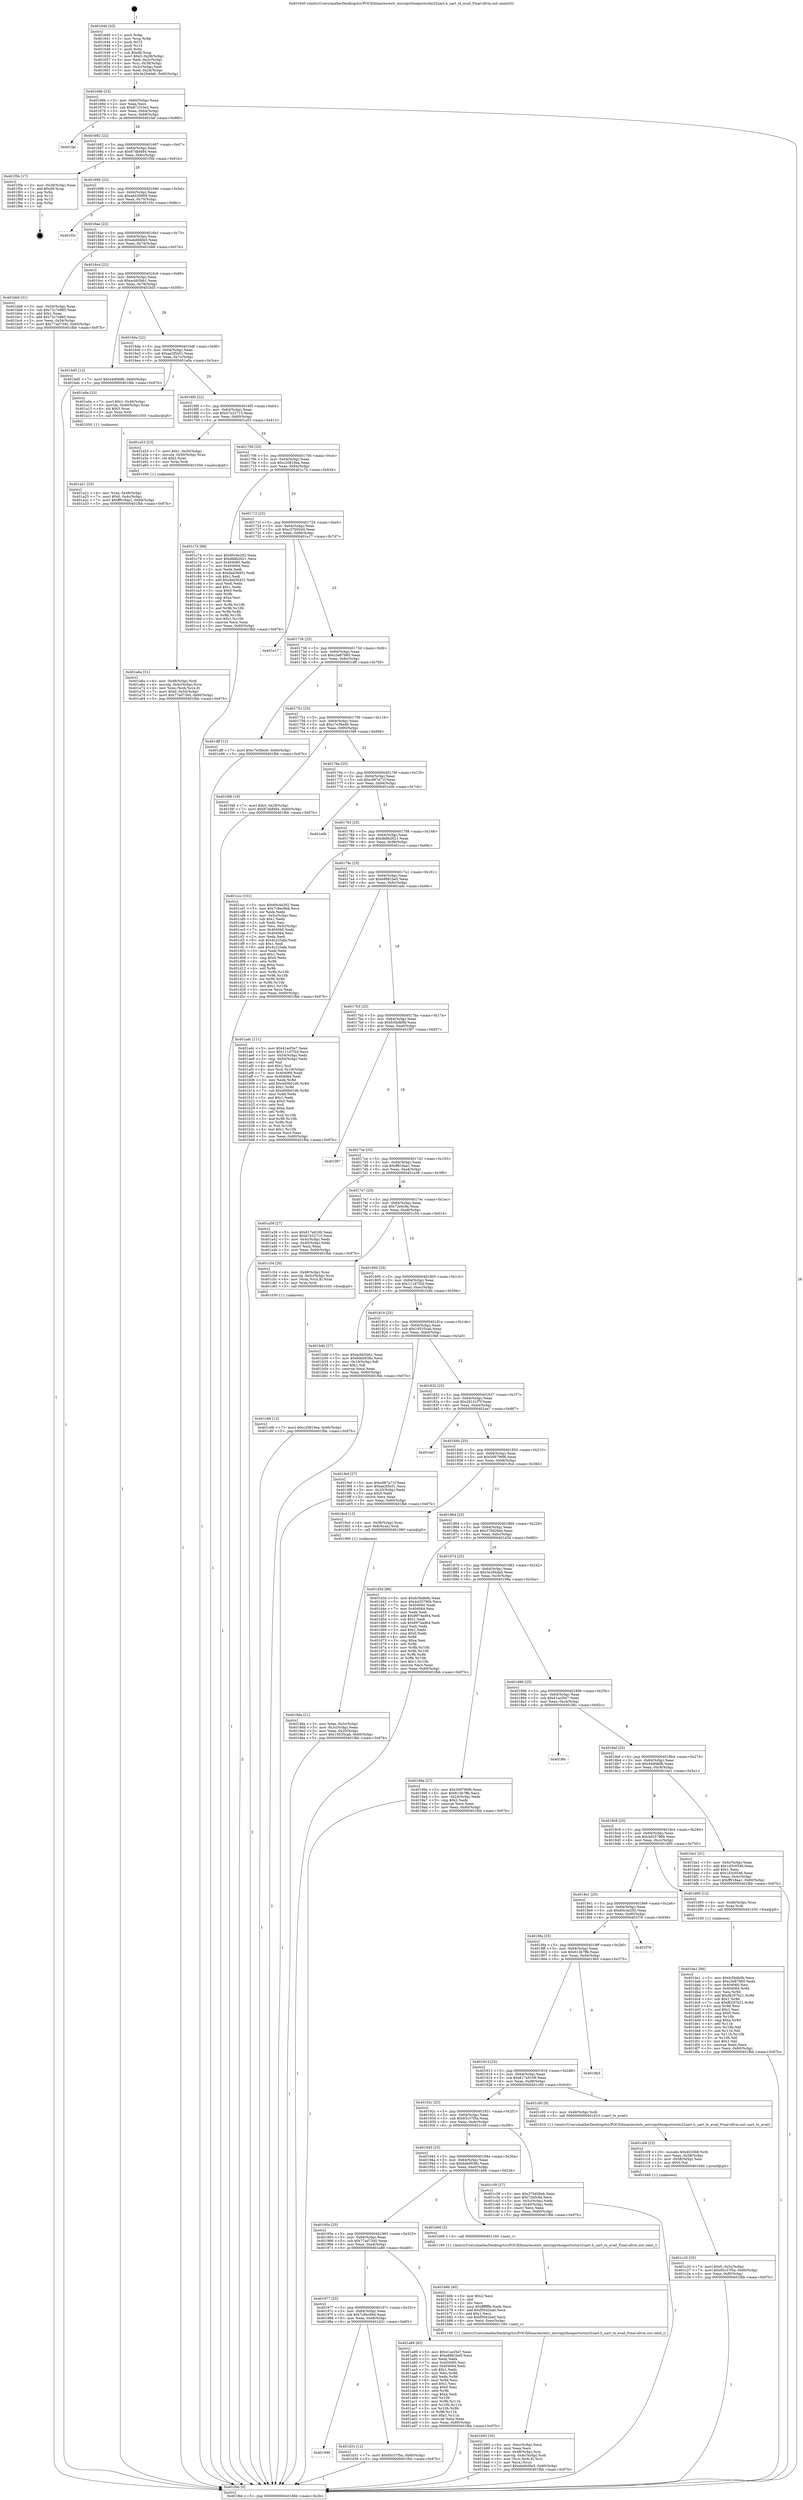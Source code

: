 digraph "0x401640" {
  label = "0x401640 (/mnt/c/Users/mathe/Desktop/tcc/POCII/binaries/extr_micropythonportsstm32uart.h_uart_tx_avail_Final-ollvm.out::main(0))"
  labelloc = "t"
  node[shape=record]

  Entry [label="",width=0.3,height=0.3,shape=circle,fillcolor=black,style=filled]
  "0x40166b" [label="{
     0x40166b [23]\l
     | [instrs]\l
     &nbsp;&nbsp;0x40166b \<+3\>: mov -0x60(%rbp),%eax\l
     &nbsp;&nbsp;0x40166e \<+2\>: mov %eax,%ecx\l
     &nbsp;&nbsp;0x401670 \<+6\>: sub $0x871f10e2,%ecx\l
     &nbsp;&nbsp;0x401676 \<+3\>: mov %eax,-0x64(%rbp)\l
     &nbsp;&nbsp;0x401679 \<+3\>: mov %ecx,-0x68(%rbp)\l
     &nbsp;&nbsp;0x40167c \<+6\>: je 0000000000401faf \<main+0x96f\>\l
  }"]
  "0x401faf" [label="{
     0x401faf\l
  }", style=dashed]
  "0x401682" [label="{
     0x401682 [22]\l
     | [instrs]\l
     &nbsp;&nbsp;0x401682 \<+5\>: jmp 0000000000401687 \<main+0x47\>\l
     &nbsp;&nbsp;0x401687 \<+3\>: mov -0x64(%rbp),%eax\l
     &nbsp;&nbsp;0x40168a \<+5\>: sub $0x87dbf484,%eax\l
     &nbsp;&nbsp;0x40168f \<+3\>: mov %eax,-0x6c(%rbp)\l
     &nbsp;&nbsp;0x401692 \<+6\>: je 0000000000401f5b \<main+0x91b\>\l
  }"]
  Exit [label="",width=0.3,height=0.3,shape=circle,fillcolor=black,style=filled,peripheries=2]
  "0x401f5b" [label="{
     0x401f5b [17]\l
     | [instrs]\l
     &nbsp;&nbsp;0x401f5b \<+3\>: mov -0x28(%rbp),%eax\l
     &nbsp;&nbsp;0x401f5e \<+7\>: add $0xd8,%rsp\l
     &nbsp;&nbsp;0x401f65 \<+1\>: pop %rbx\l
     &nbsp;&nbsp;0x401f66 \<+2\>: pop %r14\l
     &nbsp;&nbsp;0x401f68 \<+2\>: pop %r15\l
     &nbsp;&nbsp;0x401f6a \<+1\>: pop %rbp\l
     &nbsp;&nbsp;0x401f6b \<+1\>: ret\l
  }"]
  "0x401698" [label="{
     0x401698 [22]\l
     | [instrs]\l
     &nbsp;&nbsp;0x401698 \<+5\>: jmp 000000000040169d \<main+0x5d\>\l
     &nbsp;&nbsp;0x40169d \<+3\>: mov -0x64(%rbp),%eax\l
     &nbsp;&nbsp;0x4016a0 \<+5\>: sub $0xa6430904,%eax\l
     &nbsp;&nbsp;0x4016a5 \<+3\>: mov %eax,-0x70(%rbp)\l
     &nbsp;&nbsp;0x4016a8 \<+6\>: je 0000000000401f3c \<main+0x8fc\>\l
  }"]
  "0x401da1" [label="{
     0x401da1 [94]\l
     | [instrs]\l
     &nbsp;&nbsp;0x401da1 \<+5\>: mov $0xfc5bdb9b,%ecx\l
     &nbsp;&nbsp;0x401da6 \<+5\>: mov $0xc3e87985,%edx\l
     &nbsp;&nbsp;0x401dab \<+7\>: mov 0x404060,%esi\l
     &nbsp;&nbsp;0x401db2 \<+8\>: mov 0x404064,%r8d\l
     &nbsp;&nbsp;0x401dba \<+3\>: mov %esi,%r9d\l
     &nbsp;&nbsp;0x401dbd \<+7\>: add $0xf6297b21,%r9d\l
     &nbsp;&nbsp;0x401dc4 \<+4\>: sub $0x1,%r9d\l
     &nbsp;&nbsp;0x401dc8 \<+7\>: sub $0xf6297b21,%r9d\l
     &nbsp;&nbsp;0x401dcf \<+4\>: imul %r9d,%esi\l
     &nbsp;&nbsp;0x401dd3 \<+3\>: and $0x1,%esi\l
     &nbsp;&nbsp;0x401dd6 \<+3\>: cmp $0x0,%esi\l
     &nbsp;&nbsp;0x401dd9 \<+4\>: sete %r10b\l
     &nbsp;&nbsp;0x401ddd \<+4\>: cmp $0xa,%r8d\l
     &nbsp;&nbsp;0x401de1 \<+4\>: setl %r11b\l
     &nbsp;&nbsp;0x401de5 \<+3\>: mov %r10b,%bl\l
     &nbsp;&nbsp;0x401de8 \<+3\>: and %r11b,%bl\l
     &nbsp;&nbsp;0x401deb \<+3\>: xor %r11b,%r10b\l
     &nbsp;&nbsp;0x401dee \<+3\>: or %r10b,%bl\l
     &nbsp;&nbsp;0x401df1 \<+3\>: test $0x1,%bl\l
     &nbsp;&nbsp;0x401df4 \<+3\>: cmovne %edx,%ecx\l
     &nbsp;&nbsp;0x401df7 \<+3\>: mov %ecx,-0x60(%rbp)\l
     &nbsp;&nbsp;0x401dfa \<+5\>: jmp 0000000000401fbb \<main+0x97b\>\l
  }"]
  "0x401f3c" [label="{
     0x401f3c\l
  }", style=dashed]
  "0x4016ae" [label="{
     0x4016ae [22]\l
     | [instrs]\l
     &nbsp;&nbsp;0x4016ae \<+5\>: jmp 00000000004016b3 \<main+0x73\>\l
     &nbsp;&nbsp;0x4016b3 \<+3\>: mov -0x64(%rbp),%eax\l
     &nbsp;&nbsp;0x4016b6 \<+5\>: sub $0xabd0d0e5,%eax\l
     &nbsp;&nbsp;0x4016bb \<+3\>: mov %eax,-0x74(%rbp)\l
     &nbsp;&nbsp;0x4016be \<+6\>: je 0000000000401bb6 \<main+0x576\>\l
  }"]
  "0x401990" [label="{
     0x401990\l
  }", style=dashed]
  "0x401bb6" [label="{
     0x401bb6 [31]\l
     | [instrs]\l
     &nbsp;&nbsp;0x401bb6 \<+3\>: mov -0x54(%rbp),%eax\l
     &nbsp;&nbsp;0x401bb9 \<+5\>: sub $0x72c7e885,%eax\l
     &nbsp;&nbsp;0x401bbe \<+3\>: add $0x1,%eax\l
     &nbsp;&nbsp;0x401bc1 \<+5\>: add $0x72c7e885,%eax\l
     &nbsp;&nbsp;0x401bc6 \<+3\>: mov %eax,-0x54(%rbp)\l
     &nbsp;&nbsp;0x401bc9 \<+7\>: movl $0x77ad7340,-0x60(%rbp)\l
     &nbsp;&nbsp;0x401bd0 \<+5\>: jmp 0000000000401fbb \<main+0x97b\>\l
  }"]
  "0x4016c4" [label="{
     0x4016c4 [22]\l
     | [instrs]\l
     &nbsp;&nbsp;0x4016c4 \<+5\>: jmp 00000000004016c9 \<main+0x89\>\l
     &nbsp;&nbsp;0x4016c9 \<+3\>: mov -0x64(%rbp),%eax\l
     &nbsp;&nbsp;0x4016cc \<+5\>: sub $0xacbb5bb1,%eax\l
     &nbsp;&nbsp;0x4016d1 \<+3\>: mov %eax,-0x78(%rbp)\l
     &nbsp;&nbsp;0x4016d4 \<+6\>: je 0000000000401bd5 \<main+0x595\>\l
  }"]
  "0x401d31" [label="{
     0x401d31 [12]\l
     | [instrs]\l
     &nbsp;&nbsp;0x401d31 \<+7\>: movl $0x65c37f5a,-0x60(%rbp)\l
     &nbsp;&nbsp;0x401d38 \<+5\>: jmp 0000000000401fbb \<main+0x97b\>\l
  }"]
  "0x401bd5" [label="{
     0x401bd5 [12]\l
     | [instrs]\l
     &nbsp;&nbsp;0x401bd5 \<+7\>: movl $0x44df46fb,-0x60(%rbp)\l
     &nbsp;&nbsp;0x401bdc \<+5\>: jmp 0000000000401fbb \<main+0x97b\>\l
  }"]
  "0x4016da" [label="{
     0x4016da [22]\l
     | [instrs]\l
     &nbsp;&nbsp;0x4016da \<+5\>: jmp 00000000004016df \<main+0x9f\>\l
     &nbsp;&nbsp;0x4016df \<+3\>: mov -0x64(%rbp),%eax\l
     &nbsp;&nbsp;0x4016e2 \<+5\>: sub $0xae2f5e51,%eax\l
     &nbsp;&nbsp;0x4016e7 \<+3\>: mov %eax,-0x7c(%rbp)\l
     &nbsp;&nbsp;0x4016ea \<+6\>: je 0000000000401a0a \<main+0x3ca\>\l
  }"]
  "0x401c68" [label="{
     0x401c68 [12]\l
     | [instrs]\l
     &nbsp;&nbsp;0x401c68 \<+7\>: movl $0xc20819ea,-0x60(%rbp)\l
     &nbsp;&nbsp;0x401c6f \<+5\>: jmp 0000000000401fbb \<main+0x97b\>\l
  }"]
  "0x401a0a" [label="{
     0x401a0a [23]\l
     | [instrs]\l
     &nbsp;&nbsp;0x401a0a \<+7\>: movl $0x1,-0x40(%rbp)\l
     &nbsp;&nbsp;0x401a11 \<+4\>: movslq -0x40(%rbp),%rax\l
     &nbsp;&nbsp;0x401a15 \<+4\>: shl $0x3,%rax\l
     &nbsp;&nbsp;0x401a19 \<+3\>: mov %rax,%rdi\l
     &nbsp;&nbsp;0x401a1c \<+5\>: call 0000000000401050 \<malloc@plt\>\l
     | [calls]\l
     &nbsp;&nbsp;0x401050 \{1\} (unknown)\l
  }"]
  "0x4016f0" [label="{
     0x4016f0 [22]\l
     | [instrs]\l
     &nbsp;&nbsp;0x4016f0 \<+5\>: jmp 00000000004016f5 \<main+0xb5\>\l
     &nbsp;&nbsp;0x4016f5 \<+3\>: mov -0x64(%rbp),%eax\l
     &nbsp;&nbsp;0x4016f8 \<+5\>: sub $0xb7e22715,%eax\l
     &nbsp;&nbsp;0x4016fd \<+3\>: mov %eax,-0x80(%rbp)\l
     &nbsp;&nbsp;0x401700 \<+6\>: je 0000000000401a53 \<main+0x413\>\l
  }"]
  "0x401c20" [label="{
     0x401c20 [25]\l
     | [instrs]\l
     &nbsp;&nbsp;0x401c20 \<+7\>: movl $0x0,-0x5c(%rbp)\l
     &nbsp;&nbsp;0x401c27 \<+7\>: movl $0x65c37f5a,-0x60(%rbp)\l
     &nbsp;&nbsp;0x401c2e \<+6\>: mov %eax,-0xf0(%rbp)\l
     &nbsp;&nbsp;0x401c34 \<+5\>: jmp 0000000000401fbb \<main+0x97b\>\l
  }"]
  "0x401a53" [label="{
     0x401a53 [23]\l
     | [instrs]\l
     &nbsp;&nbsp;0x401a53 \<+7\>: movl $0x1,-0x50(%rbp)\l
     &nbsp;&nbsp;0x401a5a \<+4\>: movslq -0x50(%rbp),%rax\l
     &nbsp;&nbsp;0x401a5e \<+4\>: shl $0x2,%rax\l
     &nbsp;&nbsp;0x401a62 \<+3\>: mov %rax,%rdi\l
     &nbsp;&nbsp;0x401a65 \<+5\>: call 0000000000401050 \<malloc@plt\>\l
     | [calls]\l
     &nbsp;&nbsp;0x401050 \{1\} (unknown)\l
  }"]
  "0x401706" [label="{
     0x401706 [25]\l
     | [instrs]\l
     &nbsp;&nbsp;0x401706 \<+5\>: jmp 000000000040170b \<main+0xcb\>\l
     &nbsp;&nbsp;0x40170b \<+3\>: mov -0x64(%rbp),%eax\l
     &nbsp;&nbsp;0x40170e \<+5\>: sub $0xc20819ea,%eax\l
     &nbsp;&nbsp;0x401713 \<+6\>: mov %eax,-0x84(%rbp)\l
     &nbsp;&nbsp;0x401719 \<+6\>: je 0000000000401c74 \<main+0x634\>\l
  }"]
  "0x401c09" [label="{
     0x401c09 [23]\l
     | [instrs]\l
     &nbsp;&nbsp;0x401c09 \<+10\>: movabs $0x4020b6,%rdi\l
     &nbsp;&nbsp;0x401c13 \<+3\>: mov %eax,-0x58(%rbp)\l
     &nbsp;&nbsp;0x401c16 \<+3\>: mov -0x58(%rbp),%esi\l
     &nbsp;&nbsp;0x401c19 \<+2\>: mov $0x0,%al\l
     &nbsp;&nbsp;0x401c1b \<+5\>: call 0000000000401040 \<printf@plt\>\l
     | [calls]\l
     &nbsp;&nbsp;0x401040 \{1\} (unknown)\l
  }"]
  "0x401c74" [label="{
     0x401c74 [88]\l
     | [instrs]\l
     &nbsp;&nbsp;0x401c74 \<+5\>: mov $0x60c4e292,%eax\l
     &nbsp;&nbsp;0x401c79 \<+5\>: mov $0xdb8b2621,%ecx\l
     &nbsp;&nbsp;0x401c7e \<+7\>: mov 0x404060,%edx\l
     &nbsp;&nbsp;0x401c85 \<+7\>: mov 0x404064,%esi\l
     &nbsp;&nbsp;0x401c8c \<+2\>: mov %edx,%edi\l
     &nbsp;&nbsp;0x401c8e \<+6\>: sub $0xdad36451,%edi\l
     &nbsp;&nbsp;0x401c94 \<+3\>: sub $0x1,%edi\l
     &nbsp;&nbsp;0x401c97 \<+6\>: add $0xdad36451,%edi\l
     &nbsp;&nbsp;0x401c9d \<+3\>: imul %edi,%edx\l
     &nbsp;&nbsp;0x401ca0 \<+3\>: and $0x1,%edx\l
     &nbsp;&nbsp;0x401ca3 \<+3\>: cmp $0x0,%edx\l
     &nbsp;&nbsp;0x401ca6 \<+4\>: sete %r8b\l
     &nbsp;&nbsp;0x401caa \<+3\>: cmp $0xa,%esi\l
     &nbsp;&nbsp;0x401cad \<+4\>: setl %r9b\l
     &nbsp;&nbsp;0x401cb1 \<+3\>: mov %r8b,%r10b\l
     &nbsp;&nbsp;0x401cb4 \<+3\>: and %r9b,%r10b\l
     &nbsp;&nbsp;0x401cb7 \<+3\>: xor %r9b,%r8b\l
     &nbsp;&nbsp;0x401cba \<+3\>: or %r8b,%r10b\l
     &nbsp;&nbsp;0x401cbd \<+4\>: test $0x1,%r10b\l
     &nbsp;&nbsp;0x401cc1 \<+3\>: cmovne %ecx,%eax\l
     &nbsp;&nbsp;0x401cc4 \<+3\>: mov %eax,-0x60(%rbp)\l
     &nbsp;&nbsp;0x401cc7 \<+5\>: jmp 0000000000401fbb \<main+0x97b\>\l
  }"]
  "0x40171f" [label="{
     0x40171f [25]\l
     | [instrs]\l
     &nbsp;&nbsp;0x40171f \<+5\>: jmp 0000000000401724 \<main+0xe4\>\l
     &nbsp;&nbsp;0x401724 \<+3\>: mov -0x64(%rbp),%eax\l
     &nbsp;&nbsp;0x401727 \<+5\>: sub $0xc37b92d4,%eax\l
     &nbsp;&nbsp;0x40172c \<+6\>: mov %eax,-0x88(%rbp)\l
     &nbsp;&nbsp;0x401732 \<+6\>: je 0000000000401e17 \<main+0x7d7\>\l
  }"]
  "0x401b93" [label="{
     0x401b93 [35]\l
     | [instrs]\l
     &nbsp;&nbsp;0x401b93 \<+6\>: mov -0xec(%rbp),%ecx\l
     &nbsp;&nbsp;0x401b99 \<+3\>: imul %eax,%ecx\l
     &nbsp;&nbsp;0x401b9c \<+4\>: mov -0x48(%rbp),%rsi\l
     &nbsp;&nbsp;0x401ba0 \<+4\>: movslq -0x4c(%rbp),%rdi\l
     &nbsp;&nbsp;0x401ba4 \<+4\>: mov (%rsi,%rdi,8),%rsi\l
     &nbsp;&nbsp;0x401ba8 \<+2\>: mov %ecx,(%rsi)\l
     &nbsp;&nbsp;0x401baa \<+7\>: movl $0xabd0d0e5,-0x60(%rbp)\l
     &nbsp;&nbsp;0x401bb1 \<+5\>: jmp 0000000000401fbb \<main+0x97b\>\l
  }"]
  "0x401e17" [label="{
     0x401e17\l
  }", style=dashed]
  "0x401738" [label="{
     0x401738 [25]\l
     | [instrs]\l
     &nbsp;&nbsp;0x401738 \<+5\>: jmp 000000000040173d \<main+0xfd\>\l
     &nbsp;&nbsp;0x40173d \<+3\>: mov -0x64(%rbp),%eax\l
     &nbsp;&nbsp;0x401740 \<+5\>: sub $0xc3e87985,%eax\l
     &nbsp;&nbsp;0x401745 \<+6\>: mov %eax,-0x8c(%rbp)\l
     &nbsp;&nbsp;0x40174b \<+6\>: je 0000000000401dff \<main+0x7bf\>\l
  }"]
  "0x401b6b" [label="{
     0x401b6b [40]\l
     | [instrs]\l
     &nbsp;&nbsp;0x401b6b \<+5\>: mov $0x2,%ecx\l
     &nbsp;&nbsp;0x401b70 \<+1\>: cltd\l
     &nbsp;&nbsp;0x401b71 \<+2\>: idiv %ecx\l
     &nbsp;&nbsp;0x401b73 \<+6\>: imul $0xfffffffe,%edx,%ecx\l
     &nbsp;&nbsp;0x401b79 \<+6\>: add $0xf5042ea0,%ecx\l
     &nbsp;&nbsp;0x401b7f \<+3\>: add $0x1,%ecx\l
     &nbsp;&nbsp;0x401b82 \<+6\>: sub $0xf5042ea0,%ecx\l
     &nbsp;&nbsp;0x401b88 \<+6\>: mov %ecx,-0xec(%rbp)\l
     &nbsp;&nbsp;0x401b8e \<+5\>: call 0000000000401160 \<next_i\>\l
     | [calls]\l
     &nbsp;&nbsp;0x401160 \{1\} (/mnt/c/Users/mathe/Desktop/tcc/POCII/binaries/extr_micropythonportsstm32uart.h_uart_tx_avail_Final-ollvm.out::next_i)\l
  }"]
  "0x401dff" [label="{
     0x401dff [12]\l
     | [instrs]\l
     &nbsp;&nbsp;0x401dff \<+7\>: movl $0xc7e36ed0,-0x60(%rbp)\l
     &nbsp;&nbsp;0x401e06 \<+5\>: jmp 0000000000401fbb \<main+0x97b\>\l
  }"]
  "0x401751" [label="{
     0x401751 [25]\l
     | [instrs]\l
     &nbsp;&nbsp;0x401751 \<+5\>: jmp 0000000000401756 \<main+0x116\>\l
     &nbsp;&nbsp;0x401756 \<+3\>: mov -0x64(%rbp),%eax\l
     &nbsp;&nbsp;0x401759 \<+5\>: sub $0xc7e36ed0,%eax\l
     &nbsp;&nbsp;0x40175e \<+6\>: mov %eax,-0x90(%rbp)\l
     &nbsp;&nbsp;0x401764 \<+6\>: je 0000000000401f48 \<main+0x908\>\l
  }"]
  "0x401977" [label="{
     0x401977 [25]\l
     | [instrs]\l
     &nbsp;&nbsp;0x401977 \<+5\>: jmp 000000000040197c \<main+0x33c\>\l
     &nbsp;&nbsp;0x40197c \<+3\>: mov -0x64(%rbp),%eax\l
     &nbsp;&nbsp;0x40197f \<+5\>: sub $0x7c9ec9bd,%eax\l
     &nbsp;&nbsp;0x401984 \<+6\>: mov %eax,-0xe8(%rbp)\l
     &nbsp;&nbsp;0x40198a \<+6\>: je 0000000000401d31 \<main+0x6f1\>\l
  }"]
  "0x401f48" [label="{
     0x401f48 [19]\l
     | [instrs]\l
     &nbsp;&nbsp;0x401f48 \<+7\>: movl $0x0,-0x28(%rbp)\l
     &nbsp;&nbsp;0x401f4f \<+7\>: movl $0x87dbf484,-0x60(%rbp)\l
     &nbsp;&nbsp;0x401f56 \<+5\>: jmp 0000000000401fbb \<main+0x97b\>\l
  }"]
  "0x40176a" [label="{
     0x40176a [25]\l
     | [instrs]\l
     &nbsp;&nbsp;0x40176a \<+5\>: jmp 000000000040176f \<main+0x12f\>\l
     &nbsp;&nbsp;0x40176f \<+3\>: mov -0x64(%rbp),%eax\l
     &nbsp;&nbsp;0x401772 \<+5\>: sub $0xc987a71f,%eax\l
     &nbsp;&nbsp;0x401777 \<+6\>: mov %eax,-0x94(%rbp)\l
     &nbsp;&nbsp;0x40177d \<+6\>: je 0000000000401e0b \<main+0x7cb\>\l
  }"]
  "0x401a89" [label="{
     0x401a89 [83]\l
     | [instrs]\l
     &nbsp;&nbsp;0x401a89 \<+5\>: mov $0x41acf3e7,%eax\l
     &nbsp;&nbsp;0x401a8e \<+5\>: mov $0xe8881be5,%ecx\l
     &nbsp;&nbsp;0x401a93 \<+2\>: xor %edx,%edx\l
     &nbsp;&nbsp;0x401a95 \<+7\>: mov 0x404060,%esi\l
     &nbsp;&nbsp;0x401a9c \<+7\>: mov 0x404064,%edi\l
     &nbsp;&nbsp;0x401aa3 \<+3\>: sub $0x1,%edx\l
     &nbsp;&nbsp;0x401aa6 \<+3\>: mov %esi,%r8d\l
     &nbsp;&nbsp;0x401aa9 \<+3\>: add %edx,%r8d\l
     &nbsp;&nbsp;0x401aac \<+4\>: imul %r8d,%esi\l
     &nbsp;&nbsp;0x401ab0 \<+3\>: and $0x1,%esi\l
     &nbsp;&nbsp;0x401ab3 \<+3\>: cmp $0x0,%esi\l
     &nbsp;&nbsp;0x401ab6 \<+4\>: sete %r9b\l
     &nbsp;&nbsp;0x401aba \<+3\>: cmp $0xa,%edi\l
     &nbsp;&nbsp;0x401abd \<+4\>: setl %r10b\l
     &nbsp;&nbsp;0x401ac1 \<+3\>: mov %r9b,%r11b\l
     &nbsp;&nbsp;0x401ac4 \<+3\>: and %r10b,%r11b\l
     &nbsp;&nbsp;0x401ac7 \<+3\>: xor %r10b,%r9b\l
     &nbsp;&nbsp;0x401aca \<+3\>: or %r9b,%r11b\l
     &nbsp;&nbsp;0x401acd \<+4\>: test $0x1,%r11b\l
     &nbsp;&nbsp;0x401ad1 \<+3\>: cmovne %ecx,%eax\l
     &nbsp;&nbsp;0x401ad4 \<+3\>: mov %eax,-0x60(%rbp)\l
     &nbsp;&nbsp;0x401ad7 \<+5\>: jmp 0000000000401fbb \<main+0x97b\>\l
  }"]
  "0x401e0b" [label="{
     0x401e0b\l
  }", style=dashed]
  "0x401783" [label="{
     0x401783 [25]\l
     | [instrs]\l
     &nbsp;&nbsp;0x401783 \<+5\>: jmp 0000000000401788 \<main+0x148\>\l
     &nbsp;&nbsp;0x401788 \<+3\>: mov -0x64(%rbp),%eax\l
     &nbsp;&nbsp;0x40178b \<+5\>: sub $0xdb8b2621,%eax\l
     &nbsp;&nbsp;0x401790 \<+6\>: mov %eax,-0x98(%rbp)\l
     &nbsp;&nbsp;0x401796 \<+6\>: je 0000000000401ccc \<main+0x68c\>\l
  }"]
  "0x40195e" [label="{
     0x40195e [25]\l
     | [instrs]\l
     &nbsp;&nbsp;0x40195e \<+5\>: jmp 0000000000401963 \<main+0x323\>\l
     &nbsp;&nbsp;0x401963 \<+3\>: mov -0x64(%rbp),%eax\l
     &nbsp;&nbsp;0x401966 \<+5\>: sub $0x77ad7340,%eax\l
     &nbsp;&nbsp;0x40196b \<+6\>: mov %eax,-0xe4(%rbp)\l
     &nbsp;&nbsp;0x401971 \<+6\>: je 0000000000401a89 \<main+0x449\>\l
  }"]
  "0x401ccc" [label="{
     0x401ccc [101]\l
     | [instrs]\l
     &nbsp;&nbsp;0x401ccc \<+5\>: mov $0x60c4e292,%eax\l
     &nbsp;&nbsp;0x401cd1 \<+5\>: mov $0x7c9ec9bd,%ecx\l
     &nbsp;&nbsp;0x401cd6 \<+2\>: xor %edx,%edx\l
     &nbsp;&nbsp;0x401cd8 \<+3\>: mov -0x5c(%rbp),%esi\l
     &nbsp;&nbsp;0x401cdb \<+3\>: sub $0x1,%edx\l
     &nbsp;&nbsp;0x401cde \<+2\>: sub %edx,%esi\l
     &nbsp;&nbsp;0x401ce0 \<+3\>: mov %esi,-0x5c(%rbp)\l
     &nbsp;&nbsp;0x401ce3 \<+7\>: mov 0x404060,%edx\l
     &nbsp;&nbsp;0x401cea \<+7\>: mov 0x404064,%esi\l
     &nbsp;&nbsp;0x401cf1 \<+2\>: mov %edx,%edi\l
     &nbsp;&nbsp;0x401cf3 \<+6\>: sub $0x4c225afa,%edi\l
     &nbsp;&nbsp;0x401cf9 \<+3\>: sub $0x1,%edi\l
     &nbsp;&nbsp;0x401cfc \<+6\>: add $0x4c225afa,%edi\l
     &nbsp;&nbsp;0x401d02 \<+3\>: imul %edi,%edx\l
     &nbsp;&nbsp;0x401d05 \<+3\>: and $0x1,%edx\l
     &nbsp;&nbsp;0x401d08 \<+3\>: cmp $0x0,%edx\l
     &nbsp;&nbsp;0x401d0b \<+4\>: sete %r8b\l
     &nbsp;&nbsp;0x401d0f \<+3\>: cmp $0xa,%esi\l
     &nbsp;&nbsp;0x401d12 \<+4\>: setl %r9b\l
     &nbsp;&nbsp;0x401d16 \<+3\>: mov %r8b,%r10b\l
     &nbsp;&nbsp;0x401d19 \<+3\>: and %r9b,%r10b\l
     &nbsp;&nbsp;0x401d1c \<+3\>: xor %r9b,%r8b\l
     &nbsp;&nbsp;0x401d1f \<+3\>: or %r8b,%r10b\l
     &nbsp;&nbsp;0x401d22 \<+4\>: test $0x1,%r10b\l
     &nbsp;&nbsp;0x401d26 \<+3\>: cmovne %ecx,%eax\l
     &nbsp;&nbsp;0x401d29 \<+3\>: mov %eax,-0x60(%rbp)\l
     &nbsp;&nbsp;0x401d2c \<+5\>: jmp 0000000000401fbb \<main+0x97b\>\l
  }"]
  "0x40179c" [label="{
     0x40179c [25]\l
     | [instrs]\l
     &nbsp;&nbsp;0x40179c \<+5\>: jmp 00000000004017a1 \<main+0x161\>\l
     &nbsp;&nbsp;0x4017a1 \<+3\>: mov -0x64(%rbp),%eax\l
     &nbsp;&nbsp;0x4017a4 \<+5\>: sub $0xe8881be5,%eax\l
     &nbsp;&nbsp;0x4017a9 \<+6\>: mov %eax,-0x9c(%rbp)\l
     &nbsp;&nbsp;0x4017af \<+6\>: je 0000000000401adc \<main+0x49c\>\l
  }"]
  "0x401b66" [label="{
     0x401b66 [5]\l
     | [instrs]\l
     &nbsp;&nbsp;0x401b66 \<+5\>: call 0000000000401160 \<next_i\>\l
     | [calls]\l
     &nbsp;&nbsp;0x401160 \{1\} (/mnt/c/Users/mathe/Desktop/tcc/POCII/binaries/extr_micropythonportsstm32uart.h_uart_tx_avail_Final-ollvm.out::next_i)\l
  }"]
  "0x401adc" [label="{
     0x401adc [111]\l
     | [instrs]\l
     &nbsp;&nbsp;0x401adc \<+5\>: mov $0x41acf3e7,%eax\l
     &nbsp;&nbsp;0x401ae1 \<+5\>: mov $0x111d7f2d,%ecx\l
     &nbsp;&nbsp;0x401ae6 \<+3\>: mov -0x54(%rbp),%edx\l
     &nbsp;&nbsp;0x401ae9 \<+3\>: cmp -0x50(%rbp),%edx\l
     &nbsp;&nbsp;0x401aec \<+4\>: setl %sil\l
     &nbsp;&nbsp;0x401af0 \<+4\>: and $0x1,%sil\l
     &nbsp;&nbsp;0x401af4 \<+4\>: mov %sil,-0x19(%rbp)\l
     &nbsp;&nbsp;0x401af8 \<+7\>: mov 0x404060,%edx\l
     &nbsp;&nbsp;0x401aff \<+7\>: mov 0x404064,%edi\l
     &nbsp;&nbsp;0x401b06 \<+3\>: mov %edx,%r8d\l
     &nbsp;&nbsp;0x401b09 \<+7\>: add $0x400b01d6,%r8d\l
     &nbsp;&nbsp;0x401b10 \<+4\>: sub $0x1,%r8d\l
     &nbsp;&nbsp;0x401b14 \<+7\>: sub $0x400b01d6,%r8d\l
     &nbsp;&nbsp;0x401b1b \<+4\>: imul %r8d,%edx\l
     &nbsp;&nbsp;0x401b1f \<+3\>: and $0x1,%edx\l
     &nbsp;&nbsp;0x401b22 \<+3\>: cmp $0x0,%edx\l
     &nbsp;&nbsp;0x401b25 \<+4\>: sete %sil\l
     &nbsp;&nbsp;0x401b29 \<+3\>: cmp $0xa,%edi\l
     &nbsp;&nbsp;0x401b2c \<+4\>: setl %r9b\l
     &nbsp;&nbsp;0x401b30 \<+3\>: mov %sil,%r10b\l
     &nbsp;&nbsp;0x401b33 \<+3\>: and %r9b,%r10b\l
     &nbsp;&nbsp;0x401b36 \<+3\>: xor %r9b,%sil\l
     &nbsp;&nbsp;0x401b39 \<+3\>: or %sil,%r10b\l
     &nbsp;&nbsp;0x401b3c \<+4\>: test $0x1,%r10b\l
     &nbsp;&nbsp;0x401b40 \<+3\>: cmovne %ecx,%eax\l
     &nbsp;&nbsp;0x401b43 \<+3\>: mov %eax,-0x60(%rbp)\l
     &nbsp;&nbsp;0x401b46 \<+5\>: jmp 0000000000401fbb \<main+0x97b\>\l
  }"]
  "0x4017b5" [label="{
     0x4017b5 [25]\l
     | [instrs]\l
     &nbsp;&nbsp;0x4017b5 \<+5\>: jmp 00000000004017ba \<main+0x17a\>\l
     &nbsp;&nbsp;0x4017ba \<+3\>: mov -0x64(%rbp),%eax\l
     &nbsp;&nbsp;0x4017bd \<+5\>: sub $0xfc5bdb9b,%eax\l
     &nbsp;&nbsp;0x4017c2 \<+6\>: mov %eax,-0xa0(%rbp)\l
     &nbsp;&nbsp;0x4017c8 \<+6\>: je 0000000000401f97 \<main+0x957\>\l
  }"]
  "0x401945" [label="{
     0x401945 [25]\l
     | [instrs]\l
     &nbsp;&nbsp;0x401945 \<+5\>: jmp 000000000040194a \<main+0x30a\>\l
     &nbsp;&nbsp;0x40194a \<+3\>: mov -0x64(%rbp),%eax\l
     &nbsp;&nbsp;0x40194d \<+5\>: sub $0x6de0938c,%eax\l
     &nbsp;&nbsp;0x401952 \<+6\>: mov %eax,-0xe0(%rbp)\l
     &nbsp;&nbsp;0x401958 \<+6\>: je 0000000000401b66 \<main+0x526\>\l
  }"]
  "0x401f97" [label="{
     0x401f97\l
  }", style=dashed]
  "0x4017ce" [label="{
     0x4017ce [25]\l
     | [instrs]\l
     &nbsp;&nbsp;0x4017ce \<+5\>: jmp 00000000004017d3 \<main+0x193\>\l
     &nbsp;&nbsp;0x4017d3 \<+3\>: mov -0x64(%rbp),%eax\l
     &nbsp;&nbsp;0x4017d6 \<+5\>: sub $0xff918aa1,%eax\l
     &nbsp;&nbsp;0x4017db \<+6\>: mov %eax,-0xa4(%rbp)\l
     &nbsp;&nbsp;0x4017e1 \<+6\>: je 0000000000401a38 \<main+0x3f8\>\l
  }"]
  "0x401c39" [label="{
     0x401c39 [27]\l
     | [instrs]\l
     &nbsp;&nbsp;0x401c39 \<+5\>: mov $0x370d26eb,%eax\l
     &nbsp;&nbsp;0x401c3e \<+5\>: mov $0x72e0c9a,%ecx\l
     &nbsp;&nbsp;0x401c43 \<+3\>: mov -0x5c(%rbp),%edx\l
     &nbsp;&nbsp;0x401c46 \<+3\>: cmp -0x40(%rbp),%edx\l
     &nbsp;&nbsp;0x401c49 \<+3\>: cmovl %ecx,%eax\l
     &nbsp;&nbsp;0x401c4c \<+3\>: mov %eax,-0x60(%rbp)\l
     &nbsp;&nbsp;0x401c4f \<+5\>: jmp 0000000000401fbb \<main+0x97b\>\l
  }"]
  "0x401a38" [label="{
     0x401a38 [27]\l
     | [instrs]\l
     &nbsp;&nbsp;0x401a38 \<+5\>: mov $0x617a9169,%eax\l
     &nbsp;&nbsp;0x401a3d \<+5\>: mov $0xb7e22715,%ecx\l
     &nbsp;&nbsp;0x401a42 \<+3\>: mov -0x4c(%rbp),%edx\l
     &nbsp;&nbsp;0x401a45 \<+3\>: cmp -0x40(%rbp),%edx\l
     &nbsp;&nbsp;0x401a48 \<+3\>: cmovl %ecx,%eax\l
     &nbsp;&nbsp;0x401a4b \<+3\>: mov %eax,-0x60(%rbp)\l
     &nbsp;&nbsp;0x401a4e \<+5\>: jmp 0000000000401fbb \<main+0x97b\>\l
  }"]
  "0x4017e7" [label="{
     0x4017e7 [25]\l
     | [instrs]\l
     &nbsp;&nbsp;0x4017e7 \<+5\>: jmp 00000000004017ec \<main+0x1ac\>\l
     &nbsp;&nbsp;0x4017ec \<+3\>: mov -0x64(%rbp),%eax\l
     &nbsp;&nbsp;0x4017ef \<+5\>: sub $0x72e0c9a,%eax\l
     &nbsp;&nbsp;0x4017f4 \<+6\>: mov %eax,-0xa8(%rbp)\l
     &nbsp;&nbsp;0x4017fa \<+6\>: je 0000000000401c54 \<main+0x614\>\l
  }"]
  "0x40192c" [label="{
     0x40192c [25]\l
     | [instrs]\l
     &nbsp;&nbsp;0x40192c \<+5\>: jmp 0000000000401931 \<main+0x2f1\>\l
     &nbsp;&nbsp;0x401931 \<+3\>: mov -0x64(%rbp),%eax\l
     &nbsp;&nbsp;0x401934 \<+5\>: sub $0x65c37f5a,%eax\l
     &nbsp;&nbsp;0x401939 \<+6\>: mov %eax,-0xdc(%rbp)\l
     &nbsp;&nbsp;0x40193f \<+6\>: je 0000000000401c39 \<main+0x5f9\>\l
  }"]
  "0x401c54" [label="{
     0x401c54 [20]\l
     | [instrs]\l
     &nbsp;&nbsp;0x401c54 \<+4\>: mov -0x48(%rbp),%rax\l
     &nbsp;&nbsp;0x401c58 \<+4\>: movslq -0x5c(%rbp),%rcx\l
     &nbsp;&nbsp;0x401c5c \<+4\>: mov (%rax,%rcx,8),%rax\l
     &nbsp;&nbsp;0x401c60 \<+3\>: mov %rax,%rdi\l
     &nbsp;&nbsp;0x401c63 \<+5\>: call 0000000000401030 \<free@plt\>\l
     | [calls]\l
     &nbsp;&nbsp;0x401030 \{1\} (unknown)\l
  }"]
  "0x401800" [label="{
     0x401800 [25]\l
     | [instrs]\l
     &nbsp;&nbsp;0x401800 \<+5\>: jmp 0000000000401805 \<main+0x1c5\>\l
     &nbsp;&nbsp;0x401805 \<+3\>: mov -0x64(%rbp),%eax\l
     &nbsp;&nbsp;0x401808 \<+5\>: sub $0x111d7f2d,%eax\l
     &nbsp;&nbsp;0x40180d \<+6\>: mov %eax,-0xac(%rbp)\l
     &nbsp;&nbsp;0x401813 \<+6\>: je 0000000000401b4b \<main+0x50b\>\l
  }"]
  "0x401c00" [label="{
     0x401c00 [9]\l
     | [instrs]\l
     &nbsp;&nbsp;0x401c00 \<+4\>: mov -0x48(%rbp),%rdi\l
     &nbsp;&nbsp;0x401c04 \<+5\>: call 0000000000401610 \<uart_tx_avail\>\l
     | [calls]\l
     &nbsp;&nbsp;0x401610 \{1\} (/mnt/c/Users/mathe/Desktop/tcc/POCII/binaries/extr_micropythonportsstm32uart.h_uart_tx_avail_Final-ollvm.out::uart_tx_avail)\l
  }"]
  "0x401b4b" [label="{
     0x401b4b [27]\l
     | [instrs]\l
     &nbsp;&nbsp;0x401b4b \<+5\>: mov $0xacbb5bb1,%eax\l
     &nbsp;&nbsp;0x401b50 \<+5\>: mov $0x6de0938c,%ecx\l
     &nbsp;&nbsp;0x401b55 \<+3\>: mov -0x19(%rbp),%dl\l
     &nbsp;&nbsp;0x401b58 \<+3\>: test $0x1,%dl\l
     &nbsp;&nbsp;0x401b5b \<+3\>: cmovne %ecx,%eax\l
     &nbsp;&nbsp;0x401b5e \<+3\>: mov %eax,-0x60(%rbp)\l
     &nbsp;&nbsp;0x401b61 \<+5\>: jmp 0000000000401fbb \<main+0x97b\>\l
  }"]
  "0x401819" [label="{
     0x401819 [25]\l
     | [instrs]\l
     &nbsp;&nbsp;0x401819 \<+5\>: jmp 000000000040181e \<main+0x1de\>\l
     &nbsp;&nbsp;0x40181e \<+3\>: mov -0x64(%rbp),%eax\l
     &nbsp;&nbsp;0x401821 \<+5\>: sub $0x19535cab,%eax\l
     &nbsp;&nbsp;0x401826 \<+6\>: mov %eax,-0xb0(%rbp)\l
     &nbsp;&nbsp;0x40182c \<+6\>: je 00000000004019ef \<main+0x3af\>\l
  }"]
  "0x401913" [label="{
     0x401913 [25]\l
     | [instrs]\l
     &nbsp;&nbsp;0x401913 \<+5\>: jmp 0000000000401918 \<main+0x2d8\>\l
     &nbsp;&nbsp;0x401918 \<+3\>: mov -0x64(%rbp),%eax\l
     &nbsp;&nbsp;0x40191b \<+5\>: sub $0x617a9169,%eax\l
     &nbsp;&nbsp;0x401920 \<+6\>: mov %eax,-0xd8(%rbp)\l
     &nbsp;&nbsp;0x401926 \<+6\>: je 0000000000401c00 \<main+0x5c0\>\l
  }"]
  "0x4019ef" [label="{
     0x4019ef [27]\l
     | [instrs]\l
     &nbsp;&nbsp;0x4019ef \<+5\>: mov $0xc987a71f,%eax\l
     &nbsp;&nbsp;0x4019f4 \<+5\>: mov $0xae2f5e51,%ecx\l
     &nbsp;&nbsp;0x4019f9 \<+3\>: mov -0x20(%rbp),%edx\l
     &nbsp;&nbsp;0x4019fc \<+3\>: cmp $0x0,%edx\l
     &nbsp;&nbsp;0x4019ff \<+3\>: cmove %ecx,%eax\l
     &nbsp;&nbsp;0x401a02 \<+3\>: mov %eax,-0x60(%rbp)\l
     &nbsp;&nbsp;0x401a05 \<+5\>: jmp 0000000000401fbb \<main+0x97b\>\l
  }"]
  "0x401832" [label="{
     0x401832 [25]\l
     | [instrs]\l
     &nbsp;&nbsp;0x401832 \<+5\>: jmp 0000000000401837 \<main+0x1f7\>\l
     &nbsp;&nbsp;0x401837 \<+3\>: mov -0x64(%rbp),%eax\l
     &nbsp;&nbsp;0x40183a \<+5\>: sub $0x28141f7f,%eax\l
     &nbsp;&nbsp;0x40183f \<+6\>: mov %eax,-0xb4(%rbp)\l
     &nbsp;&nbsp;0x401845 \<+6\>: je 0000000000401ea7 \<main+0x867\>\l
  }"]
  "0x4019b5" [label="{
     0x4019b5\l
  }", style=dashed]
  "0x401ea7" [label="{
     0x401ea7\l
  }", style=dashed]
  "0x40184b" [label="{
     0x40184b [25]\l
     | [instrs]\l
     &nbsp;&nbsp;0x40184b \<+5\>: jmp 0000000000401850 \<main+0x210\>\l
     &nbsp;&nbsp;0x401850 \<+3\>: mov -0x64(%rbp),%eax\l
     &nbsp;&nbsp;0x401853 \<+5\>: sub $0x309796f6,%eax\l
     &nbsp;&nbsp;0x401858 \<+6\>: mov %eax,-0xb8(%rbp)\l
     &nbsp;&nbsp;0x40185e \<+6\>: je 00000000004019cd \<main+0x38d\>\l
  }"]
  "0x4018fa" [label="{
     0x4018fa [25]\l
     | [instrs]\l
     &nbsp;&nbsp;0x4018fa \<+5\>: jmp 00000000004018ff \<main+0x2bf\>\l
     &nbsp;&nbsp;0x4018ff \<+3\>: mov -0x64(%rbp),%eax\l
     &nbsp;&nbsp;0x401902 \<+5\>: sub $0x613b7ffe,%eax\l
     &nbsp;&nbsp;0x401907 \<+6\>: mov %eax,-0xd4(%rbp)\l
     &nbsp;&nbsp;0x40190d \<+6\>: je 00000000004019b5 \<main+0x375\>\l
  }"]
  "0x4019cd" [label="{
     0x4019cd [13]\l
     | [instrs]\l
     &nbsp;&nbsp;0x4019cd \<+4\>: mov -0x38(%rbp),%rax\l
     &nbsp;&nbsp;0x4019d1 \<+4\>: mov 0x8(%rax),%rdi\l
     &nbsp;&nbsp;0x4019d5 \<+5\>: call 0000000000401060 \<atoi@plt\>\l
     | [calls]\l
     &nbsp;&nbsp;0x401060 \{1\} (unknown)\l
  }"]
  "0x401864" [label="{
     0x401864 [25]\l
     | [instrs]\l
     &nbsp;&nbsp;0x401864 \<+5\>: jmp 0000000000401869 \<main+0x229\>\l
     &nbsp;&nbsp;0x401869 \<+3\>: mov -0x64(%rbp),%eax\l
     &nbsp;&nbsp;0x40186c \<+5\>: sub $0x370d26eb,%eax\l
     &nbsp;&nbsp;0x401871 \<+6\>: mov %eax,-0xbc(%rbp)\l
     &nbsp;&nbsp;0x401877 \<+6\>: je 0000000000401d3d \<main+0x6fd\>\l
  }"]
  "0x401f78" [label="{
     0x401f78\l
  }", style=dashed]
  "0x401d3d" [label="{
     0x401d3d [88]\l
     | [instrs]\l
     &nbsp;&nbsp;0x401d3d \<+5\>: mov $0xfc5bdb9b,%eax\l
     &nbsp;&nbsp;0x401d42 \<+5\>: mov $0x4d25796b,%ecx\l
     &nbsp;&nbsp;0x401d47 \<+7\>: mov 0x404060,%edx\l
     &nbsp;&nbsp;0x401d4e \<+7\>: mov 0x404064,%esi\l
     &nbsp;&nbsp;0x401d55 \<+2\>: mov %edx,%edi\l
     &nbsp;&nbsp;0x401d57 \<+6\>: add $0x8974ad64,%edi\l
     &nbsp;&nbsp;0x401d5d \<+3\>: sub $0x1,%edi\l
     &nbsp;&nbsp;0x401d60 \<+6\>: sub $0x8974ad64,%edi\l
     &nbsp;&nbsp;0x401d66 \<+3\>: imul %edi,%edx\l
     &nbsp;&nbsp;0x401d69 \<+3\>: and $0x1,%edx\l
     &nbsp;&nbsp;0x401d6c \<+3\>: cmp $0x0,%edx\l
     &nbsp;&nbsp;0x401d6f \<+4\>: sete %r8b\l
     &nbsp;&nbsp;0x401d73 \<+3\>: cmp $0xa,%esi\l
     &nbsp;&nbsp;0x401d76 \<+4\>: setl %r9b\l
     &nbsp;&nbsp;0x401d7a \<+3\>: mov %r8b,%r10b\l
     &nbsp;&nbsp;0x401d7d \<+3\>: and %r9b,%r10b\l
     &nbsp;&nbsp;0x401d80 \<+3\>: xor %r9b,%r8b\l
     &nbsp;&nbsp;0x401d83 \<+3\>: or %r8b,%r10b\l
     &nbsp;&nbsp;0x401d86 \<+4\>: test $0x1,%r10b\l
     &nbsp;&nbsp;0x401d8a \<+3\>: cmovne %ecx,%eax\l
     &nbsp;&nbsp;0x401d8d \<+3\>: mov %eax,-0x60(%rbp)\l
     &nbsp;&nbsp;0x401d90 \<+5\>: jmp 0000000000401fbb \<main+0x97b\>\l
  }"]
  "0x40187d" [label="{
     0x40187d [25]\l
     | [instrs]\l
     &nbsp;&nbsp;0x40187d \<+5\>: jmp 0000000000401882 \<main+0x242\>\l
     &nbsp;&nbsp;0x401882 \<+3\>: mov -0x64(%rbp),%eax\l
     &nbsp;&nbsp;0x401885 \<+5\>: sub $0x3e294da0,%eax\l
     &nbsp;&nbsp;0x40188a \<+6\>: mov %eax,-0xc0(%rbp)\l
     &nbsp;&nbsp;0x401890 \<+6\>: je 000000000040199a \<main+0x35a\>\l
  }"]
  "0x4018e1" [label="{
     0x4018e1 [25]\l
     | [instrs]\l
     &nbsp;&nbsp;0x4018e1 \<+5\>: jmp 00000000004018e6 \<main+0x2a6\>\l
     &nbsp;&nbsp;0x4018e6 \<+3\>: mov -0x64(%rbp),%eax\l
     &nbsp;&nbsp;0x4018e9 \<+5\>: sub $0x60c4e292,%eax\l
     &nbsp;&nbsp;0x4018ee \<+6\>: mov %eax,-0xd0(%rbp)\l
     &nbsp;&nbsp;0x4018f4 \<+6\>: je 0000000000401f78 \<main+0x938\>\l
  }"]
  "0x40199a" [label="{
     0x40199a [27]\l
     | [instrs]\l
     &nbsp;&nbsp;0x40199a \<+5\>: mov $0x309796f6,%eax\l
     &nbsp;&nbsp;0x40199f \<+5\>: mov $0x613b7ffe,%ecx\l
     &nbsp;&nbsp;0x4019a4 \<+3\>: mov -0x24(%rbp),%edx\l
     &nbsp;&nbsp;0x4019a7 \<+3\>: cmp $0x2,%edx\l
     &nbsp;&nbsp;0x4019aa \<+3\>: cmovne %ecx,%eax\l
     &nbsp;&nbsp;0x4019ad \<+3\>: mov %eax,-0x60(%rbp)\l
     &nbsp;&nbsp;0x4019b0 \<+5\>: jmp 0000000000401fbb \<main+0x97b\>\l
  }"]
  "0x401896" [label="{
     0x401896 [25]\l
     | [instrs]\l
     &nbsp;&nbsp;0x401896 \<+5\>: jmp 000000000040189b \<main+0x25b\>\l
     &nbsp;&nbsp;0x40189b \<+3\>: mov -0x64(%rbp),%eax\l
     &nbsp;&nbsp;0x40189e \<+5\>: sub $0x41acf3e7,%eax\l
     &nbsp;&nbsp;0x4018a3 \<+6\>: mov %eax,-0xc4(%rbp)\l
     &nbsp;&nbsp;0x4018a9 \<+6\>: je 0000000000401f6c \<main+0x92c\>\l
  }"]
  "0x401fbb" [label="{
     0x401fbb [5]\l
     | [instrs]\l
     &nbsp;&nbsp;0x401fbb \<+5\>: jmp 000000000040166b \<main+0x2b\>\l
  }"]
  "0x401640" [label="{
     0x401640 [43]\l
     | [instrs]\l
     &nbsp;&nbsp;0x401640 \<+1\>: push %rbp\l
     &nbsp;&nbsp;0x401641 \<+3\>: mov %rsp,%rbp\l
     &nbsp;&nbsp;0x401644 \<+2\>: push %r15\l
     &nbsp;&nbsp;0x401646 \<+2\>: push %r14\l
     &nbsp;&nbsp;0x401648 \<+1\>: push %rbx\l
     &nbsp;&nbsp;0x401649 \<+7\>: sub $0xd8,%rsp\l
     &nbsp;&nbsp;0x401650 \<+7\>: movl $0x0,-0x28(%rbp)\l
     &nbsp;&nbsp;0x401657 \<+3\>: mov %edi,-0x2c(%rbp)\l
     &nbsp;&nbsp;0x40165a \<+4\>: mov %rsi,-0x38(%rbp)\l
     &nbsp;&nbsp;0x40165e \<+3\>: mov -0x2c(%rbp),%edi\l
     &nbsp;&nbsp;0x401661 \<+3\>: mov %edi,-0x24(%rbp)\l
     &nbsp;&nbsp;0x401664 \<+7\>: movl $0x3e294da0,-0x60(%rbp)\l
  }"]
  "0x4019da" [label="{
     0x4019da [21]\l
     | [instrs]\l
     &nbsp;&nbsp;0x4019da \<+3\>: mov %eax,-0x3c(%rbp)\l
     &nbsp;&nbsp;0x4019dd \<+3\>: mov -0x3c(%rbp),%eax\l
     &nbsp;&nbsp;0x4019e0 \<+3\>: mov %eax,-0x20(%rbp)\l
     &nbsp;&nbsp;0x4019e3 \<+7\>: movl $0x19535cab,-0x60(%rbp)\l
     &nbsp;&nbsp;0x4019ea \<+5\>: jmp 0000000000401fbb \<main+0x97b\>\l
  }"]
  "0x401a21" [label="{
     0x401a21 [23]\l
     | [instrs]\l
     &nbsp;&nbsp;0x401a21 \<+4\>: mov %rax,-0x48(%rbp)\l
     &nbsp;&nbsp;0x401a25 \<+7\>: movl $0x0,-0x4c(%rbp)\l
     &nbsp;&nbsp;0x401a2c \<+7\>: movl $0xff918aa1,-0x60(%rbp)\l
     &nbsp;&nbsp;0x401a33 \<+5\>: jmp 0000000000401fbb \<main+0x97b\>\l
  }"]
  "0x401a6a" [label="{
     0x401a6a [31]\l
     | [instrs]\l
     &nbsp;&nbsp;0x401a6a \<+4\>: mov -0x48(%rbp),%rdi\l
     &nbsp;&nbsp;0x401a6e \<+4\>: movslq -0x4c(%rbp),%rcx\l
     &nbsp;&nbsp;0x401a72 \<+4\>: mov %rax,(%rdi,%rcx,8)\l
     &nbsp;&nbsp;0x401a76 \<+7\>: movl $0x0,-0x54(%rbp)\l
     &nbsp;&nbsp;0x401a7d \<+7\>: movl $0x77ad7340,-0x60(%rbp)\l
     &nbsp;&nbsp;0x401a84 \<+5\>: jmp 0000000000401fbb \<main+0x97b\>\l
  }"]
  "0x401d95" [label="{
     0x401d95 [12]\l
     | [instrs]\l
     &nbsp;&nbsp;0x401d95 \<+4\>: mov -0x48(%rbp),%rax\l
     &nbsp;&nbsp;0x401d99 \<+3\>: mov %rax,%rdi\l
     &nbsp;&nbsp;0x401d9c \<+5\>: call 0000000000401030 \<free@plt\>\l
     | [calls]\l
     &nbsp;&nbsp;0x401030 \{1\} (unknown)\l
  }"]
  "0x401f6c" [label="{
     0x401f6c\l
  }", style=dashed]
  "0x4018af" [label="{
     0x4018af [25]\l
     | [instrs]\l
     &nbsp;&nbsp;0x4018af \<+5\>: jmp 00000000004018b4 \<main+0x274\>\l
     &nbsp;&nbsp;0x4018b4 \<+3\>: mov -0x64(%rbp),%eax\l
     &nbsp;&nbsp;0x4018b7 \<+5\>: sub $0x44df46fb,%eax\l
     &nbsp;&nbsp;0x4018bc \<+6\>: mov %eax,-0xc8(%rbp)\l
     &nbsp;&nbsp;0x4018c2 \<+6\>: je 0000000000401be1 \<main+0x5a1\>\l
  }"]
  "0x4018c8" [label="{
     0x4018c8 [25]\l
     | [instrs]\l
     &nbsp;&nbsp;0x4018c8 \<+5\>: jmp 00000000004018cd \<main+0x28d\>\l
     &nbsp;&nbsp;0x4018cd \<+3\>: mov -0x64(%rbp),%eax\l
     &nbsp;&nbsp;0x4018d0 \<+5\>: sub $0x4d25796b,%eax\l
     &nbsp;&nbsp;0x4018d5 \<+6\>: mov %eax,-0xcc(%rbp)\l
     &nbsp;&nbsp;0x4018db \<+6\>: je 0000000000401d95 \<main+0x755\>\l
  }"]
  "0x401be1" [label="{
     0x401be1 [31]\l
     | [instrs]\l
     &nbsp;&nbsp;0x401be1 \<+3\>: mov -0x4c(%rbp),%eax\l
     &nbsp;&nbsp;0x401be4 \<+5\>: add $0x1d3c0546,%eax\l
     &nbsp;&nbsp;0x401be9 \<+3\>: add $0x1,%eax\l
     &nbsp;&nbsp;0x401bec \<+5\>: sub $0x1d3c0546,%eax\l
     &nbsp;&nbsp;0x401bf1 \<+3\>: mov %eax,-0x4c(%rbp)\l
     &nbsp;&nbsp;0x401bf4 \<+7\>: movl $0xff918aa1,-0x60(%rbp)\l
     &nbsp;&nbsp;0x401bfb \<+5\>: jmp 0000000000401fbb \<main+0x97b\>\l
  }"]
  Entry -> "0x401640" [label=" 1"]
  "0x40166b" -> "0x401faf" [label=" 0"]
  "0x40166b" -> "0x401682" [label=" 29"]
  "0x401f5b" -> Exit [label=" 1"]
  "0x401682" -> "0x401f5b" [label=" 1"]
  "0x401682" -> "0x401698" [label=" 28"]
  "0x401f48" -> "0x401fbb" [label=" 1"]
  "0x401698" -> "0x401f3c" [label=" 0"]
  "0x401698" -> "0x4016ae" [label=" 28"]
  "0x401dff" -> "0x401fbb" [label=" 1"]
  "0x4016ae" -> "0x401bb6" [label=" 1"]
  "0x4016ae" -> "0x4016c4" [label=" 27"]
  "0x401da1" -> "0x401fbb" [label=" 1"]
  "0x4016c4" -> "0x401bd5" [label=" 1"]
  "0x4016c4" -> "0x4016da" [label=" 26"]
  "0x401d95" -> "0x401da1" [label=" 1"]
  "0x4016da" -> "0x401a0a" [label=" 1"]
  "0x4016da" -> "0x4016f0" [label=" 25"]
  "0x401d31" -> "0x401fbb" [label=" 1"]
  "0x4016f0" -> "0x401a53" [label=" 1"]
  "0x4016f0" -> "0x401706" [label=" 24"]
  "0x401977" -> "0x401990" [label=" 0"]
  "0x401706" -> "0x401c74" [label=" 1"]
  "0x401706" -> "0x40171f" [label=" 23"]
  "0x401977" -> "0x401d31" [label=" 1"]
  "0x40171f" -> "0x401e17" [label=" 0"]
  "0x40171f" -> "0x401738" [label=" 23"]
  "0x401d3d" -> "0x401fbb" [label=" 1"]
  "0x401738" -> "0x401dff" [label=" 1"]
  "0x401738" -> "0x401751" [label=" 22"]
  "0x401ccc" -> "0x401fbb" [label=" 1"]
  "0x401751" -> "0x401f48" [label=" 1"]
  "0x401751" -> "0x40176a" [label=" 21"]
  "0x401c74" -> "0x401fbb" [label=" 1"]
  "0x40176a" -> "0x401e0b" [label=" 0"]
  "0x40176a" -> "0x401783" [label=" 21"]
  "0x401c68" -> "0x401fbb" [label=" 1"]
  "0x401783" -> "0x401ccc" [label=" 1"]
  "0x401783" -> "0x40179c" [label=" 20"]
  "0x401c39" -> "0x401fbb" [label=" 2"]
  "0x40179c" -> "0x401adc" [label=" 2"]
  "0x40179c" -> "0x4017b5" [label=" 18"]
  "0x401c20" -> "0x401fbb" [label=" 1"]
  "0x4017b5" -> "0x401f97" [label=" 0"]
  "0x4017b5" -> "0x4017ce" [label=" 18"]
  "0x401c00" -> "0x401c09" [label=" 1"]
  "0x4017ce" -> "0x401a38" [label=" 2"]
  "0x4017ce" -> "0x4017e7" [label=" 16"]
  "0x401be1" -> "0x401fbb" [label=" 1"]
  "0x4017e7" -> "0x401c54" [label=" 1"]
  "0x4017e7" -> "0x401800" [label=" 15"]
  "0x401bb6" -> "0x401fbb" [label=" 1"]
  "0x401800" -> "0x401b4b" [label=" 2"]
  "0x401800" -> "0x401819" [label=" 13"]
  "0x401b93" -> "0x401fbb" [label=" 1"]
  "0x401819" -> "0x4019ef" [label=" 1"]
  "0x401819" -> "0x401832" [label=" 12"]
  "0x401b66" -> "0x401b6b" [label=" 1"]
  "0x401832" -> "0x401ea7" [label=" 0"]
  "0x401832" -> "0x40184b" [label=" 12"]
  "0x401b4b" -> "0x401fbb" [label=" 2"]
  "0x40184b" -> "0x4019cd" [label=" 1"]
  "0x40184b" -> "0x401864" [label=" 11"]
  "0x401a89" -> "0x401fbb" [label=" 2"]
  "0x401864" -> "0x401d3d" [label=" 1"]
  "0x401864" -> "0x40187d" [label=" 10"]
  "0x40195e" -> "0x401977" [label=" 1"]
  "0x40187d" -> "0x40199a" [label=" 1"]
  "0x40187d" -> "0x401896" [label=" 9"]
  "0x40199a" -> "0x401fbb" [label=" 1"]
  "0x401640" -> "0x40166b" [label=" 1"]
  "0x401fbb" -> "0x40166b" [label=" 28"]
  "0x4019cd" -> "0x4019da" [label=" 1"]
  "0x4019da" -> "0x401fbb" [label=" 1"]
  "0x4019ef" -> "0x401fbb" [label=" 1"]
  "0x401a0a" -> "0x401a21" [label=" 1"]
  "0x401a21" -> "0x401fbb" [label=" 1"]
  "0x401a38" -> "0x401fbb" [label=" 2"]
  "0x401a53" -> "0x401a6a" [label=" 1"]
  "0x401a6a" -> "0x401fbb" [label=" 1"]
  "0x401c54" -> "0x401c68" [label=" 1"]
  "0x401896" -> "0x401f6c" [label=" 0"]
  "0x401896" -> "0x4018af" [label=" 9"]
  "0x401945" -> "0x40195e" [label=" 3"]
  "0x4018af" -> "0x401be1" [label=" 1"]
  "0x4018af" -> "0x4018c8" [label=" 8"]
  "0x401945" -> "0x401b66" [label=" 1"]
  "0x4018c8" -> "0x401d95" [label=" 1"]
  "0x4018c8" -> "0x4018e1" [label=" 7"]
  "0x40195e" -> "0x401a89" [label=" 2"]
  "0x4018e1" -> "0x401f78" [label=" 0"]
  "0x4018e1" -> "0x4018fa" [label=" 7"]
  "0x401adc" -> "0x401fbb" [label=" 2"]
  "0x4018fa" -> "0x4019b5" [label=" 0"]
  "0x4018fa" -> "0x401913" [label=" 7"]
  "0x401b6b" -> "0x401b93" [label=" 1"]
  "0x401913" -> "0x401c00" [label=" 1"]
  "0x401913" -> "0x40192c" [label=" 6"]
  "0x401bd5" -> "0x401fbb" [label=" 1"]
  "0x40192c" -> "0x401c39" [label=" 2"]
  "0x40192c" -> "0x401945" [label=" 4"]
  "0x401c09" -> "0x401c20" [label=" 1"]
}
